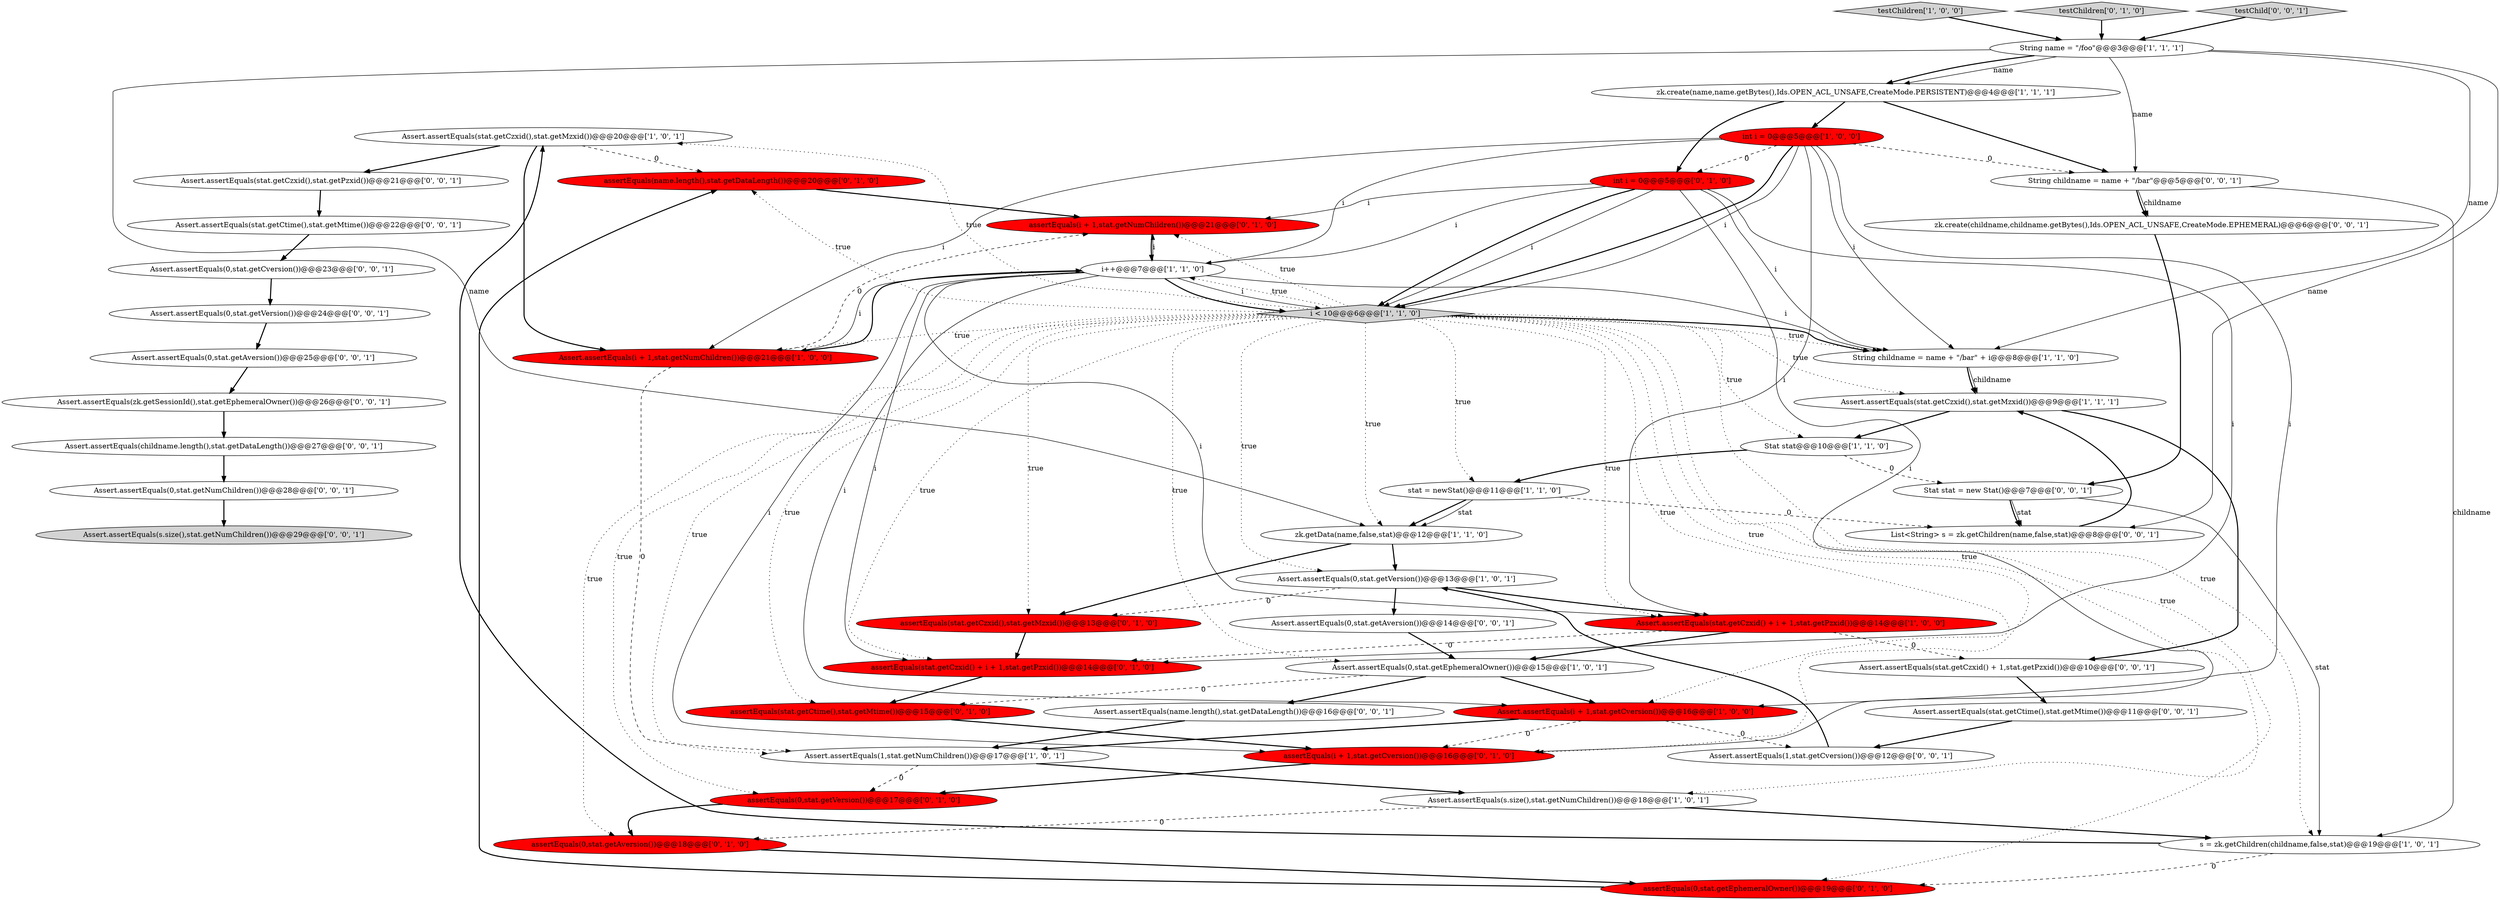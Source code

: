 digraph {
32 [style = filled, label = "Assert.assertEquals(0,stat.getVersion())@@@24@@@['0', '0', '1']", fillcolor = white, shape = ellipse image = "AAA0AAABBB3BBB"];
47 [style = filled, label = "Assert.assertEquals(stat.getCtime(),stat.getMtime())@@@11@@@['0', '0', '1']", fillcolor = white, shape = ellipse image = "AAA0AAABBB3BBB"];
9 [style = filled, label = "Assert.assertEquals(1,stat.getNumChildren())@@@17@@@['1', '0', '1']", fillcolor = white, shape = ellipse image = "AAA0AAABBB1BBB"];
10 [style = filled, label = "zk.create(name,name.getBytes(),Ids.OPEN_ACL_UNSAFE,CreateMode.PERSISTENT)@@@4@@@['1', '1', '1']", fillcolor = white, shape = ellipse image = "AAA0AAABBB1BBB"];
18 [style = filled, label = "Assert.assertEquals(s.size(),stat.getNumChildren())@@@18@@@['1', '0', '1']", fillcolor = white, shape = ellipse image = "AAA0AAABBB1BBB"];
7 [style = filled, label = "s = zk.getChildren(childname,false,stat)@@@19@@@['1', '0', '1']", fillcolor = white, shape = ellipse image = "AAA0AAABBB1BBB"];
20 [style = filled, label = "assertEquals(stat.getCzxid() + i + 1,stat.getPzxid())@@@14@@@['0', '1', '0']", fillcolor = red, shape = ellipse image = "AAA1AAABBB2BBB"];
16 [style = filled, label = "stat = newStat()@@@11@@@['1', '1', '0']", fillcolor = white, shape = ellipse image = "AAA0AAABBB1BBB"];
6 [style = filled, label = "String childname = name + \"/bar\" + i@@@8@@@['1', '1', '0']", fillcolor = white, shape = ellipse image = "AAA0AAABBB1BBB"];
26 [style = filled, label = "assertEquals(i + 1,stat.getNumChildren())@@@21@@@['0', '1', '0']", fillcolor = red, shape = ellipse image = "AAA1AAABBB2BBB"];
4 [style = filled, label = "Stat stat@@@10@@@['1', '1', '0']", fillcolor = white, shape = ellipse image = "AAA0AAABBB1BBB"];
49 [style = filled, label = "Assert.assertEquals(0,stat.getAversion())@@@14@@@['0', '0', '1']", fillcolor = white, shape = ellipse image = "AAA0AAABBB3BBB"];
11 [style = filled, label = "Assert.assertEquals(stat.getCzxid(),stat.getMzxid())@@@9@@@['1', '1', '1']", fillcolor = white, shape = ellipse image = "AAA0AAABBB1BBB"];
29 [style = filled, label = "assertEquals(stat.getCtime(),stat.getMtime())@@@15@@@['0', '1', '0']", fillcolor = red, shape = ellipse image = "AAA1AAABBB2BBB"];
15 [style = filled, label = "testChildren['1', '0', '0']", fillcolor = lightgray, shape = diamond image = "AAA0AAABBB1BBB"];
17 [style = filled, label = "Assert.assertEquals(0,stat.getVersion())@@@13@@@['1', '0', '1']", fillcolor = white, shape = ellipse image = "AAA0AAABBB1BBB"];
27 [style = filled, label = "int i = 0@@@5@@@['0', '1', '0']", fillcolor = red, shape = ellipse image = "AAA1AAABBB2BBB"];
43 [style = filled, label = "Assert.assertEquals(childname.length(),stat.getDataLength())@@@27@@@['0', '0', '1']", fillcolor = white, shape = ellipse image = "AAA0AAABBB3BBB"];
22 [style = filled, label = "assertEquals(i + 1,stat.getCversion())@@@16@@@['0', '1', '0']", fillcolor = red, shape = ellipse image = "AAA1AAABBB2BBB"];
23 [style = filled, label = "testChildren['0', '1', '0']", fillcolor = lightgray, shape = diamond image = "AAA0AAABBB2BBB"];
35 [style = filled, label = "Assert.assertEquals(stat.getCtime(),stat.getMtime())@@@22@@@['0', '0', '1']", fillcolor = white, shape = ellipse image = "AAA0AAABBB3BBB"];
0 [style = filled, label = "String name = \"/foo\"@@@3@@@['1', '1', '1']", fillcolor = white, shape = ellipse image = "AAA0AAABBB1BBB"];
19 [style = filled, label = "Assert.assertEquals(0,stat.getEphemeralOwner())@@@15@@@['1', '0', '1']", fillcolor = white, shape = ellipse image = "AAA0AAABBB1BBB"];
21 [style = filled, label = "assertEquals(0,stat.getVersion())@@@17@@@['0', '1', '0']", fillcolor = red, shape = ellipse image = "AAA1AAABBB2BBB"];
45 [style = filled, label = "Assert.assertEquals(stat.getCzxid() + 1,stat.getPzxid())@@@10@@@['0', '0', '1']", fillcolor = white, shape = ellipse image = "AAA0AAABBB3BBB"];
25 [style = filled, label = "assertEquals(stat.getCzxid(),stat.getMzxid())@@@13@@@['0', '1', '0']", fillcolor = red, shape = ellipse image = "AAA1AAABBB2BBB"];
44 [style = filled, label = "Assert.assertEquals(s.size(),stat.getNumChildren())@@@29@@@['0', '0', '1']", fillcolor = lightgray, shape = ellipse image = "AAA0AAABBB3BBB"];
24 [style = filled, label = "assertEquals(0,stat.getEphemeralOwner())@@@19@@@['0', '1', '0']", fillcolor = red, shape = ellipse image = "AAA1AAABBB2BBB"];
34 [style = filled, label = "testChild['0', '0', '1']", fillcolor = lightgray, shape = diamond image = "AAA0AAABBB3BBB"];
39 [style = filled, label = "Assert.assertEquals(stat.getCzxid(),stat.getPzxid())@@@21@@@['0', '0', '1']", fillcolor = white, shape = ellipse image = "AAA0AAABBB3BBB"];
37 [style = filled, label = "String childname = name + \"/bar\"@@@5@@@['0', '0', '1']", fillcolor = white, shape = ellipse image = "AAA0AAABBB3BBB"];
31 [style = filled, label = "zk.create(childname,childname.getBytes(),Ids.OPEN_ACL_UNSAFE,CreateMode.EPHEMERAL)@@@6@@@['0', '0', '1']", fillcolor = white, shape = ellipse image = "AAA0AAABBB3BBB"];
40 [style = filled, label = "Assert.assertEquals(0,stat.getCversion())@@@23@@@['0', '0', '1']", fillcolor = white, shape = ellipse image = "AAA0AAABBB3BBB"];
46 [style = filled, label = "Assert.assertEquals(1,stat.getCversion())@@@12@@@['0', '0', '1']", fillcolor = white, shape = ellipse image = "AAA0AAABBB3BBB"];
8 [style = filled, label = "i++@@@7@@@['1', '1', '0']", fillcolor = white, shape = ellipse image = "AAA0AAABBB1BBB"];
30 [style = filled, label = "assertEquals(name.length(),stat.getDataLength())@@@20@@@['0', '1', '0']", fillcolor = red, shape = ellipse image = "AAA1AAABBB2BBB"];
41 [style = filled, label = "Assert.assertEquals(0,stat.getNumChildren())@@@28@@@['0', '0', '1']", fillcolor = white, shape = ellipse image = "AAA0AAABBB3BBB"];
12 [style = filled, label = "int i = 0@@@5@@@['1', '0', '0']", fillcolor = red, shape = ellipse image = "AAA1AAABBB1BBB"];
48 [style = filled, label = "List<String> s = zk.getChildren(name,false,stat)@@@8@@@['0', '0', '1']", fillcolor = white, shape = ellipse image = "AAA0AAABBB3BBB"];
3 [style = filled, label = "Assert.assertEquals(i + 1,stat.getNumChildren())@@@21@@@['1', '0', '0']", fillcolor = red, shape = ellipse image = "AAA1AAABBB1BBB"];
5 [style = filled, label = "Assert.assertEquals(i + 1,stat.getCversion())@@@16@@@['1', '0', '0']", fillcolor = red, shape = ellipse image = "AAA1AAABBB1BBB"];
28 [style = filled, label = "assertEquals(0,stat.getAversion())@@@18@@@['0', '1', '0']", fillcolor = red, shape = ellipse image = "AAA1AAABBB2BBB"];
13 [style = filled, label = "i < 10@@@6@@@['1', '1', '0']", fillcolor = lightgray, shape = diamond image = "AAA0AAABBB1BBB"];
33 [style = filled, label = "Assert.assertEquals(zk.getSessionId(),stat.getEphemeralOwner())@@@26@@@['0', '0', '1']", fillcolor = white, shape = ellipse image = "AAA0AAABBB3BBB"];
1 [style = filled, label = "Assert.assertEquals(stat.getCzxid() + i + 1,stat.getPzxid())@@@14@@@['1', '0', '0']", fillcolor = red, shape = ellipse image = "AAA1AAABBB1BBB"];
38 [style = filled, label = "Stat stat = new Stat()@@@7@@@['0', '0', '1']", fillcolor = white, shape = ellipse image = "AAA0AAABBB3BBB"];
2 [style = filled, label = "Assert.assertEquals(stat.getCzxid(),stat.getMzxid())@@@20@@@['1', '0', '1']", fillcolor = white, shape = ellipse image = "AAA0AAABBB1BBB"];
36 [style = filled, label = "Assert.assertEquals(0,stat.getAversion())@@@25@@@['0', '0', '1']", fillcolor = white, shape = ellipse image = "AAA0AAABBB3BBB"];
14 [style = filled, label = "zk.getData(name,false,stat)@@@12@@@['1', '1', '0']", fillcolor = white, shape = ellipse image = "AAA0AAABBB1BBB"];
42 [style = filled, label = "Assert.assertEquals(name.length(),stat.getDataLength())@@@16@@@['0', '0', '1']", fillcolor = white, shape = ellipse image = "AAA0AAABBB3BBB"];
27->13 [style = bold, label=""];
13->24 [style = dotted, label="true"];
8->26 [style = solid, label="i"];
14->25 [style = bold, label=""];
13->28 [style = dotted, label="true"];
5->9 [style = bold, label=""];
12->8 [style = solid, label="i"];
13->20 [style = dotted, label="true"];
42->9 [style = bold, label=""];
14->17 [style = bold, label=""];
8->20 [style = solid, label="i"];
13->5 [style = dotted, label="true"];
36->33 [style = bold, label=""];
0->37 [style = solid, label="name"];
1->45 [style = dashed, label="0"];
21->28 [style = bold, label=""];
24->30 [style = bold, label=""];
19->5 [style = bold, label=""];
5->46 [style = dashed, label="0"];
3->9 [style = dashed, label="0"];
37->31 [style = bold, label=""];
13->21 [style = dotted, label="true"];
10->12 [style = bold, label=""];
9->21 [style = dashed, label="0"];
6->11 [style = bold, label=""];
15->0 [style = bold, label=""];
16->14 [style = bold, label=""];
8->6 [style = solid, label="i"];
27->26 [style = solid, label="i"];
4->16 [style = bold, label=""];
13->4 [style = dotted, label="true"];
13->9 [style = dotted, label="true"];
13->6 [style = dotted, label="true"];
19->42 [style = bold, label=""];
13->17 [style = dotted, label="true"];
12->37 [style = dashed, label="0"];
13->3 [style = dotted, label="true"];
13->25 [style = dotted, label="true"];
30->26 [style = bold, label=""];
13->19 [style = dotted, label="true"];
13->7 [style = dotted, label="true"];
2->30 [style = dashed, label="0"];
34->0 [style = bold, label=""];
2->39 [style = bold, label=""];
35->40 [style = bold, label=""];
16->48 [style = dashed, label="0"];
13->22 [style = dotted, label="true"];
7->2 [style = bold, label=""];
13->29 [style = dotted, label="true"];
39->35 [style = bold, label=""];
12->27 [style = dashed, label="0"];
28->24 [style = bold, label=""];
32->36 [style = bold, label=""];
1->19 [style = bold, label=""];
18->7 [style = bold, label=""];
0->14 [style = solid, label="name"];
13->16 [style = dotted, label="true"];
13->18 [style = dotted, label="true"];
17->1 [style = bold, label=""];
3->26 [style = dashed, label="0"];
4->38 [style = dashed, label="0"];
27->22 [style = solid, label="i"];
0->6 [style = solid, label="name"];
13->26 [style = dotted, label="true"];
2->3 [style = bold, label=""];
11->4 [style = bold, label=""];
6->11 [style = solid, label="childname"];
26->8 [style = bold, label=""];
31->38 [style = bold, label=""];
38->48 [style = bold, label=""];
23->0 [style = bold, label=""];
17->25 [style = dashed, label="0"];
27->8 [style = solid, label="i"];
13->2 [style = dotted, label="true"];
12->6 [style = solid, label="i"];
12->13 [style = bold, label=""];
25->20 [style = bold, label=""];
37->7 [style = solid, label="childname"];
13->30 [style = dotted, label="true"];
9->18 [style = bold, label=""];
17->49 [style = bold, label=""];
13->8 [style = dotted, label="true"];
48->11 [style = bold, label=""];
3->8 [style = bold, label=""];
33->43 [style = bold, label=""];
49->19 [style = bold, label=""];
12->1 [style = solid, label="i"];
40->32 [style = bold, label=""];
18->28 [style = dashed, label="0"];
43->41 [style = bold, label=""];
13->11 [style = dotted, label="true"];
13->6 [style = bold, label=""];
13->14 [style = dotted, label="true"];
8->13 [style = bold, label=""];
10->37 [style = bold, label=""];
5->22 [style = dashed, label="0"];
8->3 [style = solid, label="i"];
16->14 [style = solid, label="stat"];
38->48 [style = solid, label="stat"];
27->6 [style = solid, label="i"];
20->29 [style = bold, label=""];
38->7 [style = solid, label="stat"];
10->27 [style = bold, label=""];
8->22 [style = solid, label="i"];
11->45 [style = bold, label=""];
22->21 [style = bold, label=""];
19->29 [style = dashed, label="0"];
47->46 [style = bold, label=""];
27->20 [style = solid, label="i"];
8->13 [style = solid, label="i"];
1->20 [style = dashed, label="0"];
13->1 [style = dotted, label="true"];
0->10 [style = bold, label=""];
12->5 [style = solid, label="i"];
7->24 [style = dashed, label="0"];
8->5 [style = solid, label="i"];
8->1 [style = solid, label="i"];
12->13 [style = solid, label="i"];
45->47 [style = bold, label=""];
37->31 [style = solid, label="childname"];
0->10 [style = solid, label="name"];
29->22 [style = bold, label=""];
12->3 [style = solid, label="i"];
0->48 [style = solid, label="name"];
27->13 [style = solid, label="i"];
46->17 [style = bold, label=""];
41->44 [style = bold, label=""];
}
